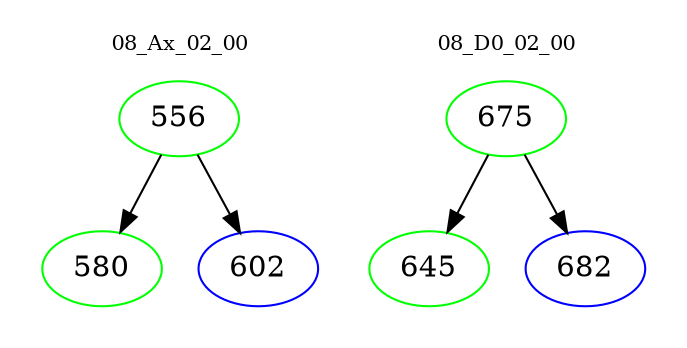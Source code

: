 digraph{
subgraph cluster_0 {
color = white
label = "08_Ax_02_00";
fontsize=10;
T0_556 [label="556", color="green"]
T0_556 -> T0_580 [color="black"]
T0_580 [label="580", color="green"]
T0_556 -> T0_602 [color="black"]
T0_602 [label="602", color="blue"]
}
subgraph cluster_1 {
color = white
label = "08_D0_02_00";
fontsize=10;
T1_675 [label="675", color="green"]
T1_675 -> T1_645 [color="black"]
T1_645 [label="645", color="green"]
T1_675 -> T1_682 [color="black"]
T1_682 [label="682", color="blue"]
}
}
